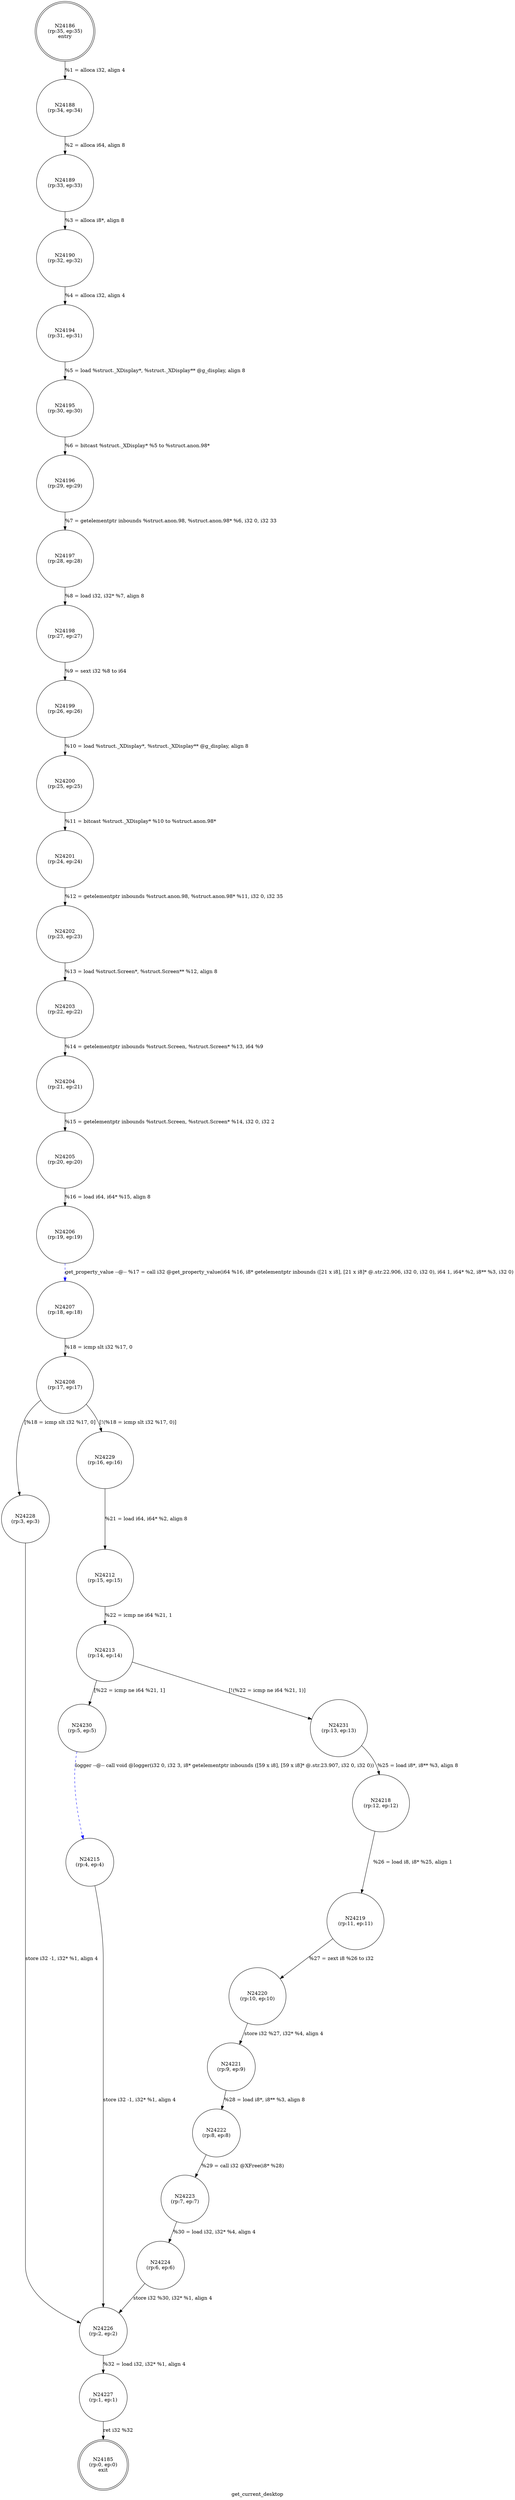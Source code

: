 digraph get_current_desktop {
label="get_current_desktop"
24185 [label="N24185\n(rp:0, ep:0)\nexit", shape="doublecircle"]
24186 [label="N24186\n(rp:35, ep:35)\nentry", shape="doublecircle"]
24186 -> 24188 [label="%1 = alloca i32, align 4"]
24188 [label="N24188\n(rp:34, ep:34)", shape="circle"]
24188 -> 24189 [label="%2 = alloca i64, align 8"]
24189 [label="N24189\n(rp:33, ep:33)", shape="circle"]
24189 -> 24190 [label="%3 = alloca i8*, align 8"]
24190 [label="N24190\n(rp:32, ep:32)", shape="circle"]
24190 -> 24194 [label="%4 = alloca i32, align 4"]
24194 [label="N24194\n(rp:31, ep:31)", shape="circle"]
24194 -> 24195 [label="%5 = load %struct._XDisplay*, %struct._XDisplay** @g_display, align 8"]
24195 [label="N24195\n(rp:30, ep:30)", shape="circle"]
24195 -> 24196 [label="%6 = bitcast %struct._XDisplay* %5 to %struct.anon.98*"]
24196 [label="N24196\n(rp:29, ep:29)", shape="circle"]
24196 -> 24197 [label="%7 = getelementptr inbounds %struct.anon.98, %struct.anon.98* %6, i32 0, i32 33"]
24197 [label="N24197\n(rp:28, ep:28)", shape="circle"]
24197 -> 24198 [label="%8 = load i32, i32* %7, align 8"]
24198 [label="N24198\n(rp:27, ep:27)", shape="circle"]
24198 -> 24199 [label="%9 = sext i32 %8 to i64"]
24199 [label="N24199\n(rp:26, ep:26)", shape="circle"]
24199 -> 24200 [label="%10 = load %struct._XDisplay*, %struct._XDisplay** @g_display, align 8"]
24200 [label="N24200\n(rp:25, ep:25)", shape="circle"]
24200 -> 24201 [label="%11 = bitcast %struct._XDisplay* %10 to %struct.anon.98*"]
24201 [label="N24201\n(rp:24, ep:24)", shape="circle"]
24201 -> 24202 [label="%12 = getelementptr inbounds %struct.anon.98, %struct.anon.98* %11, i32 0, i32 35"]
24202 [label="N24202\n(rp:23, ep:23)", shape="circle"]
24202 -> 24203 [label="%13 = load %struct.Screen*, %struct.Screen** %12, align 8"]
24203 [label="N24203\n(rp:22, ep:22)", shape="circle"]
24203 -> 24204 [label="%14 = getelementptr inbounds %struct.Screen, %struct.Screen* %13, i64 %9"]
24204 [label="N24204\n(rp:21, ep:21)", shape="circle"]
24204 -> 24205 [label="%15 = getelementptr inbounds %struct.Screen, %struct.Screen* %14, i32 0, i32 2"]
24205 [label="N24205\n(rp:20, ep:20)", shape="circle"]
24205 -> 24206 [label="%16 = load i64, i64* %15, align 8"]
24206 [label="N24206\n(rp:19, ep:19)", shape="circle"]
24206 -> 24207 [label="get_property_value --@-- %17 = call i32 @get_property_value(i64 %16, i8* getelementptr inbounds ([21 x i8], [21 x i8]* @.str.22.906, i32 0, i32 0), i64 1, i64* %2, i8** %3, i32 0)", style="dashed", color="blue"]
24207 [label="N24207\n(rp:18, ep:18)", shape="circle"]
24207 -> 24208 [label="%18 = icmp slt i32 %17, 0"]
24208 [label="N24208\n(rp:17, ep:17)", shape="circle"]
24208 -> 24228 [label="[%18 = icmp slt i32 %17, 0]"]
24208 -> 24229 [label="[!(%18 = icmp slt i32 %17, 0)]"]
24212 [label="N24212\n(rp:15, ep:15)", shape="circle"]
24212 -> 24213 [label="%22 = icmp ne i64 %21, 1"]
24213 [label="N24213\n(rp:14, ep:14)", shape="circle"]
24213 -> 24230 [label="[%22 = icmp ne i64 %21, 1]"]
24213 -> 24231 [label="[!(%22 = icmp ne i64 %21, 1)]"]
24215 [label="N24215\n(rp:4, ep:4)", shape="circle"]
24215 -> 24226 [label="store i32 -1, i32* %1, align 4"]
24218 [label="N24218\n(rp:12, ep:12)", shape="circle"]
24218 -> 24219 [label="%26 = load i8, i8* %25, align 1"]
24219 [label="N24219\n(rp:11, ep:11)", shape="circle"]
24219 -> 24220 [label="%27 = zext i8 %26 to i32"]
24220 [label="N24220\n(rp:10, ep:10)", shape="circle"]
24220 -> 24221 [label="store i32 %27, i32* %4, align 4"]
24221 [label="N24221\n(rp:9, ep:9)", shape="circle"]
24221 -> 24222 [label="%28 = load i8*, i8** %3, align 8"]
24222 [label="N24222\n(rp:8, ep:8)", shape="circle"]
24222 -> 24223 [label="%29 = call i32 @XFree(i8* %28)"]
24223 [label="N24223\n(rp:7, ep:7)", shape="circle"]
24223 -> 24224 [label="%30 = load i32, i32* %4, align 4"]
24224 [label="N24224\n(rp:6, ep:6)", shape="circle"]
24224 -> 24226 [label="store i32 %30, i32* %1, align 4"]
24226 [label="N24226\n(rp:2, ep:2)", shape="circle"]
24226 -> 24227 [label="%32 = load i32, i32* %1, align 4"]
24227 [label="N24227\n(rp:1, ep:1)", shape="circle"]
24227 -> 24185 [label="ret i32 %32"]
24228 [label="N24228\n(rp:3, ep:3)", shape="circle"]
24228 -> 24226 [label="store i32 -1, i32* %1, align 4"]
24229 [label="N24229\n(rp:16, ep:16)", shape="circle"]
24229 -> 24212 [label="%21 = load i64, i64* %2, align 8"]
24230 [label="N24230\n(rp:5, ep:5)", shape="circle"]
24230 -> 24215 [label="logger --@-- call void @logger(i32 0, i32 3, i8* getelementptr inbounds ([59 x i8], [59 x i8]* @.str.23.907, i32 0, i32 0))", style="dashed", color="blue"]
24231 [label="N24231\n(rp:13, ep:13)", shape="circle"]
24231 -> 24218 [label="%25 = load i8*, i8** %3, align 8"]
}
